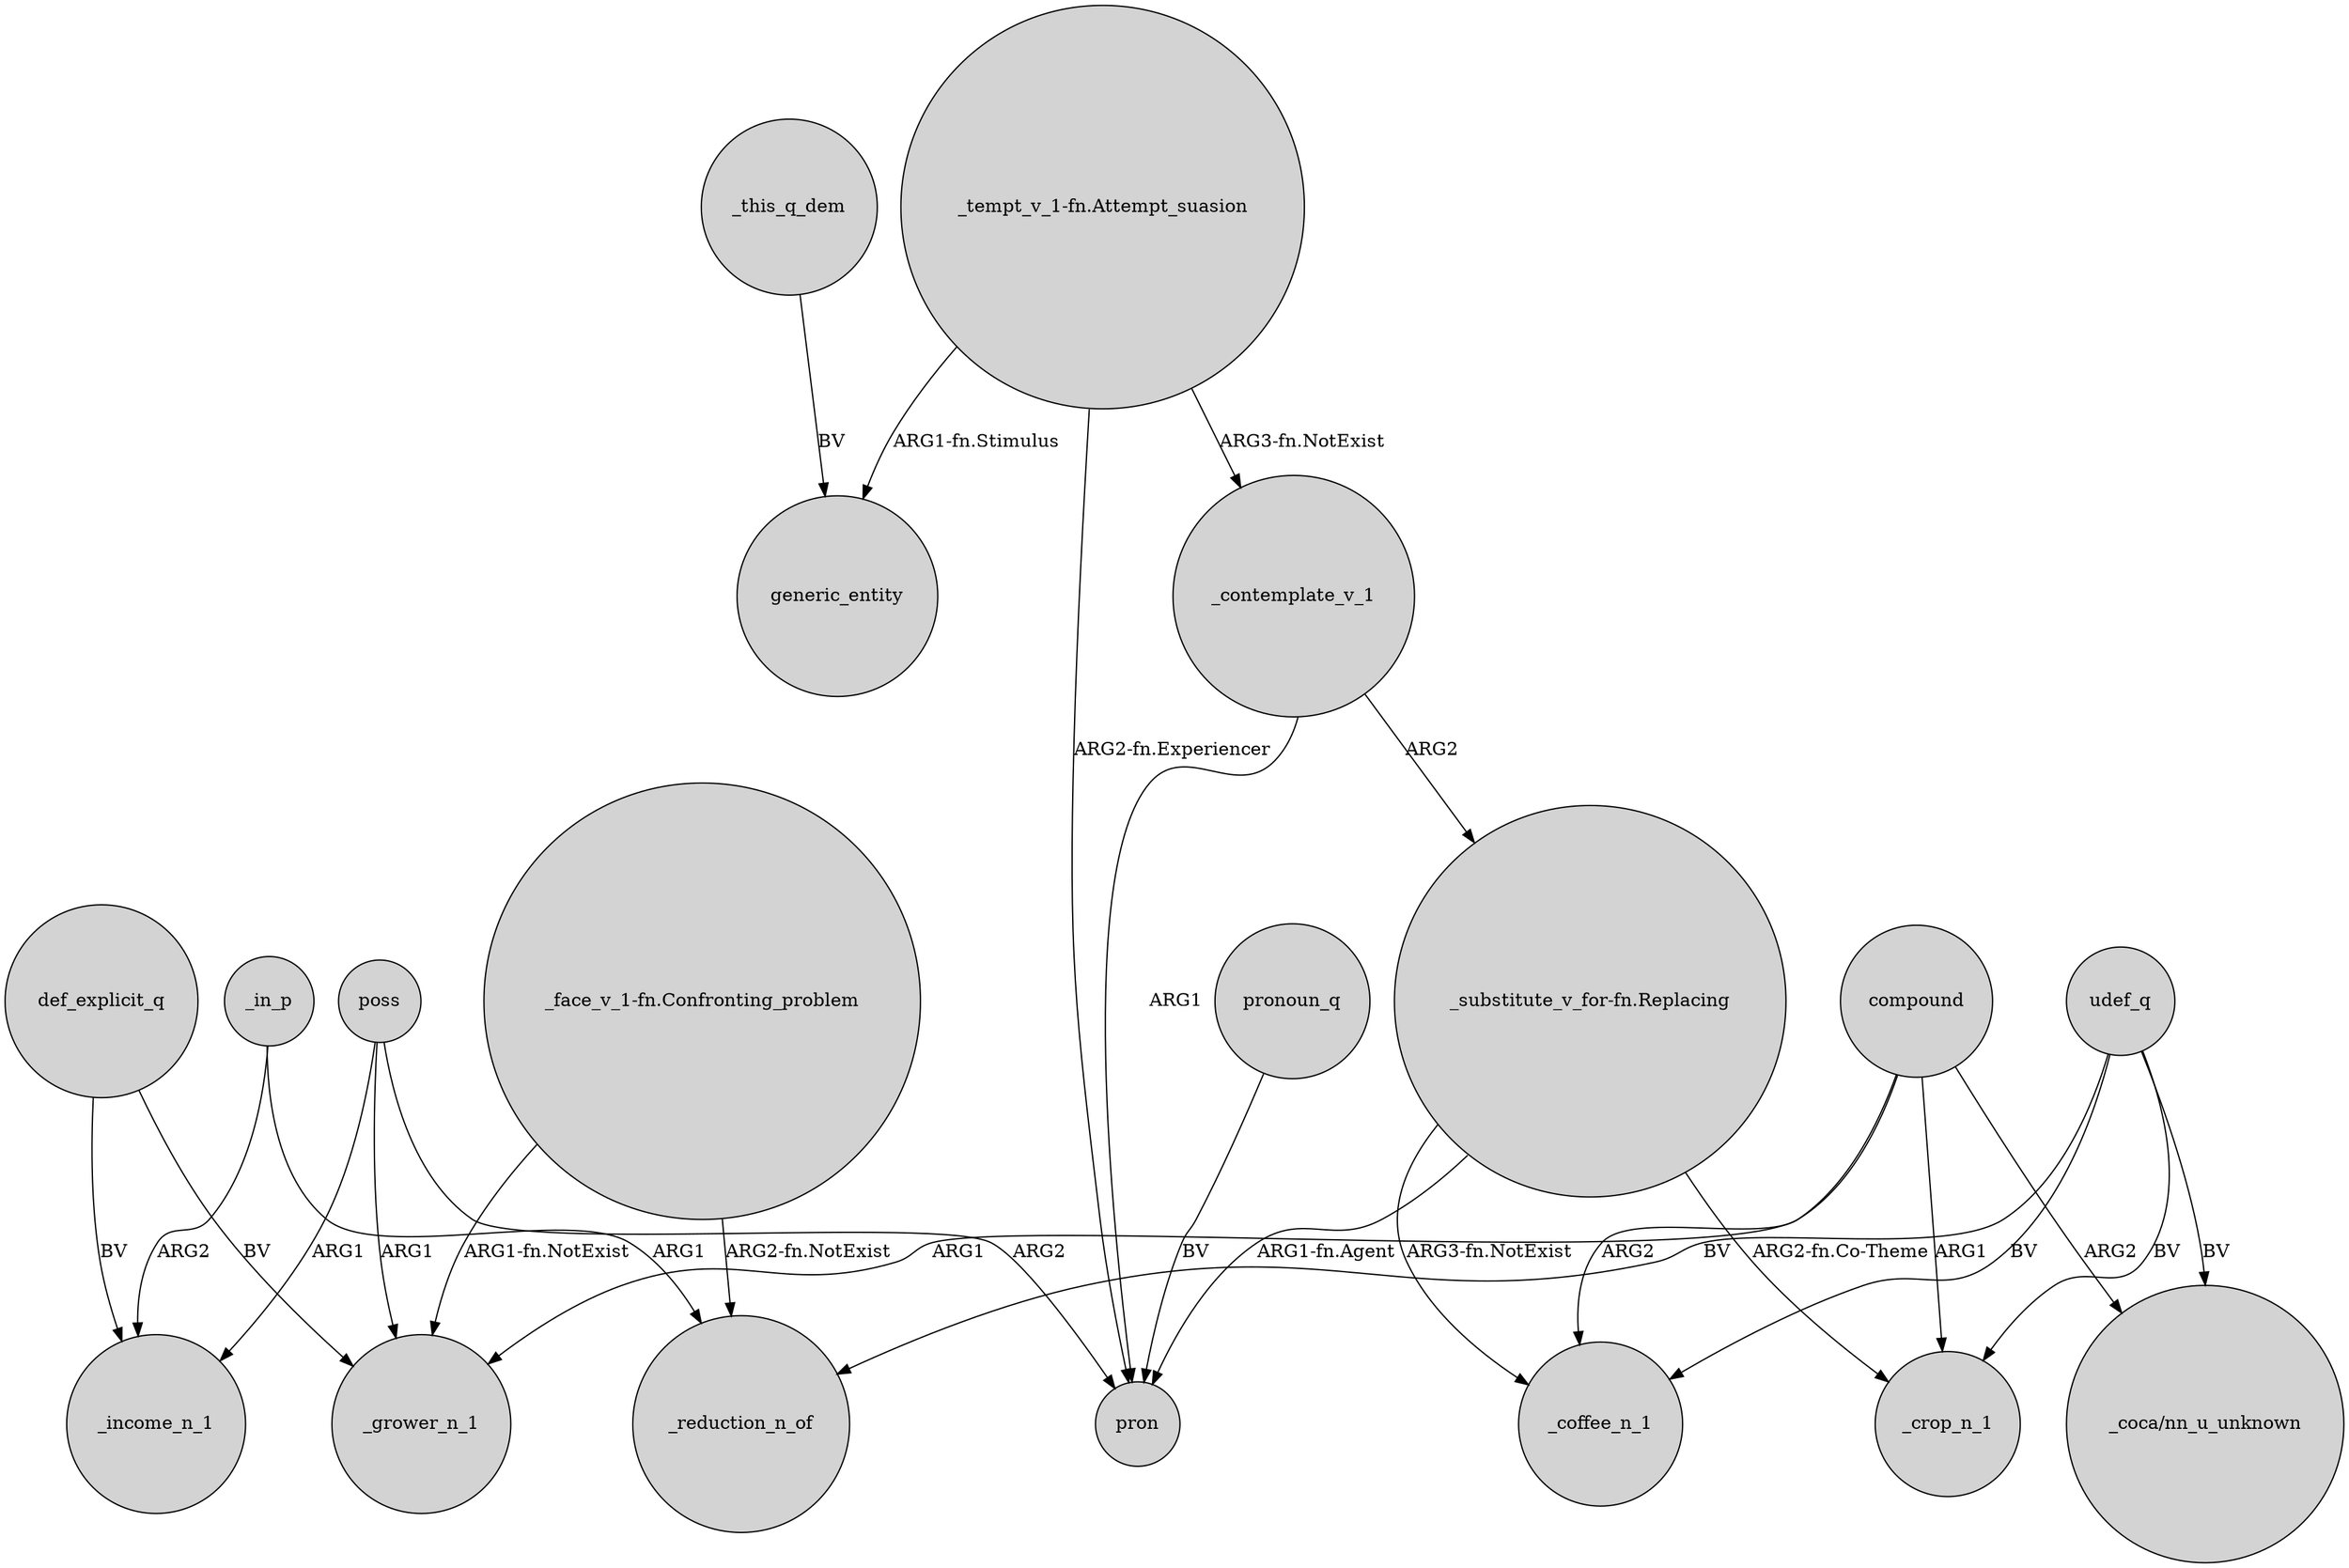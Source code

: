 digraph {
	node [shape=circle style=filled]
	"_substitute_v_for-fn.Replacing" -> _coffee_n_1 [label="ARG3-fn.NotExist"]
	def_explicit_q -> _grower_n_1 [label=BV]
	poss -> pron [label=ARG2]
	"_substitute_v_for-fn.Replacing" -> _crop_n_1 [label="ARG2-fn.Co-Theme"]
	compound -> _coffee_n_1 [label=ARG2]
	poss -> _grower_n_1 [label=ARG1]
	def_explicit_q -> _income_n_1 [label=BV]
	_in_p -> _reduction_n_of [label=ARG1]
	poss -> _income_n_1 [label=ARG1]
	udef_q -> _reduction_n_of [label=BV]
	udef_q -> "_coca/nn_u_unknown" [label=BV]
	compound -> _crop_n_1 [label=ARG1]
	_contemplate_v_1 -> pron [label=ARG1]
	"_substitute_v_for-fn.Replacing" -> pron [label="ARG1-fn.Agent"]
	"_face_v_1-fn.Confronting_problem" -> _grower_n_1 [label="ARG1-fn.NotExist"]
	compound -> "_coca/nn_u_unknown" [label=ARG2]
	"_tempt_v_1-fn.Attempt_suasion" -> generic_entity [label="ARG1-fn.Stimulus"]
	pronoun_q -> pron [label=BV]
	_this_q_dem -> generic_entity [label=BV]
	_contemplate_v_1 -> "_substitute_v_for-fn.Replacing" [label=ARG2]
	compound -> _grower_n_1 [label=ARG1]
	"_tempt_v_1-fn.Attempt_suasion" -> _contemplate_v_1 [label="ARG3-fn.NotExist"]
	_in_p -> _income_n_1 [label=ARG2]
	"_face_v_1-fn.Confronting_problem" -> _reduction_n_of [label="ARG2-fn.NotExist"]
	udef_q -> _crop_n_1 [label=BV]
	udef_q -> _coffee_n_1 [label=BV]
	"_tempt_v_1-fn.Attempt_suasion" -> pron [label="ARG2-fn.Experiencer"]
}
